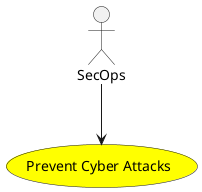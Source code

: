 @startuml


usecase "Prevent Cyber Attacks" as PreventCyberAttacks #yellow

Actor "SecOps" as SecOps

SecOps --> PreventCyberAttacks











@enduml
